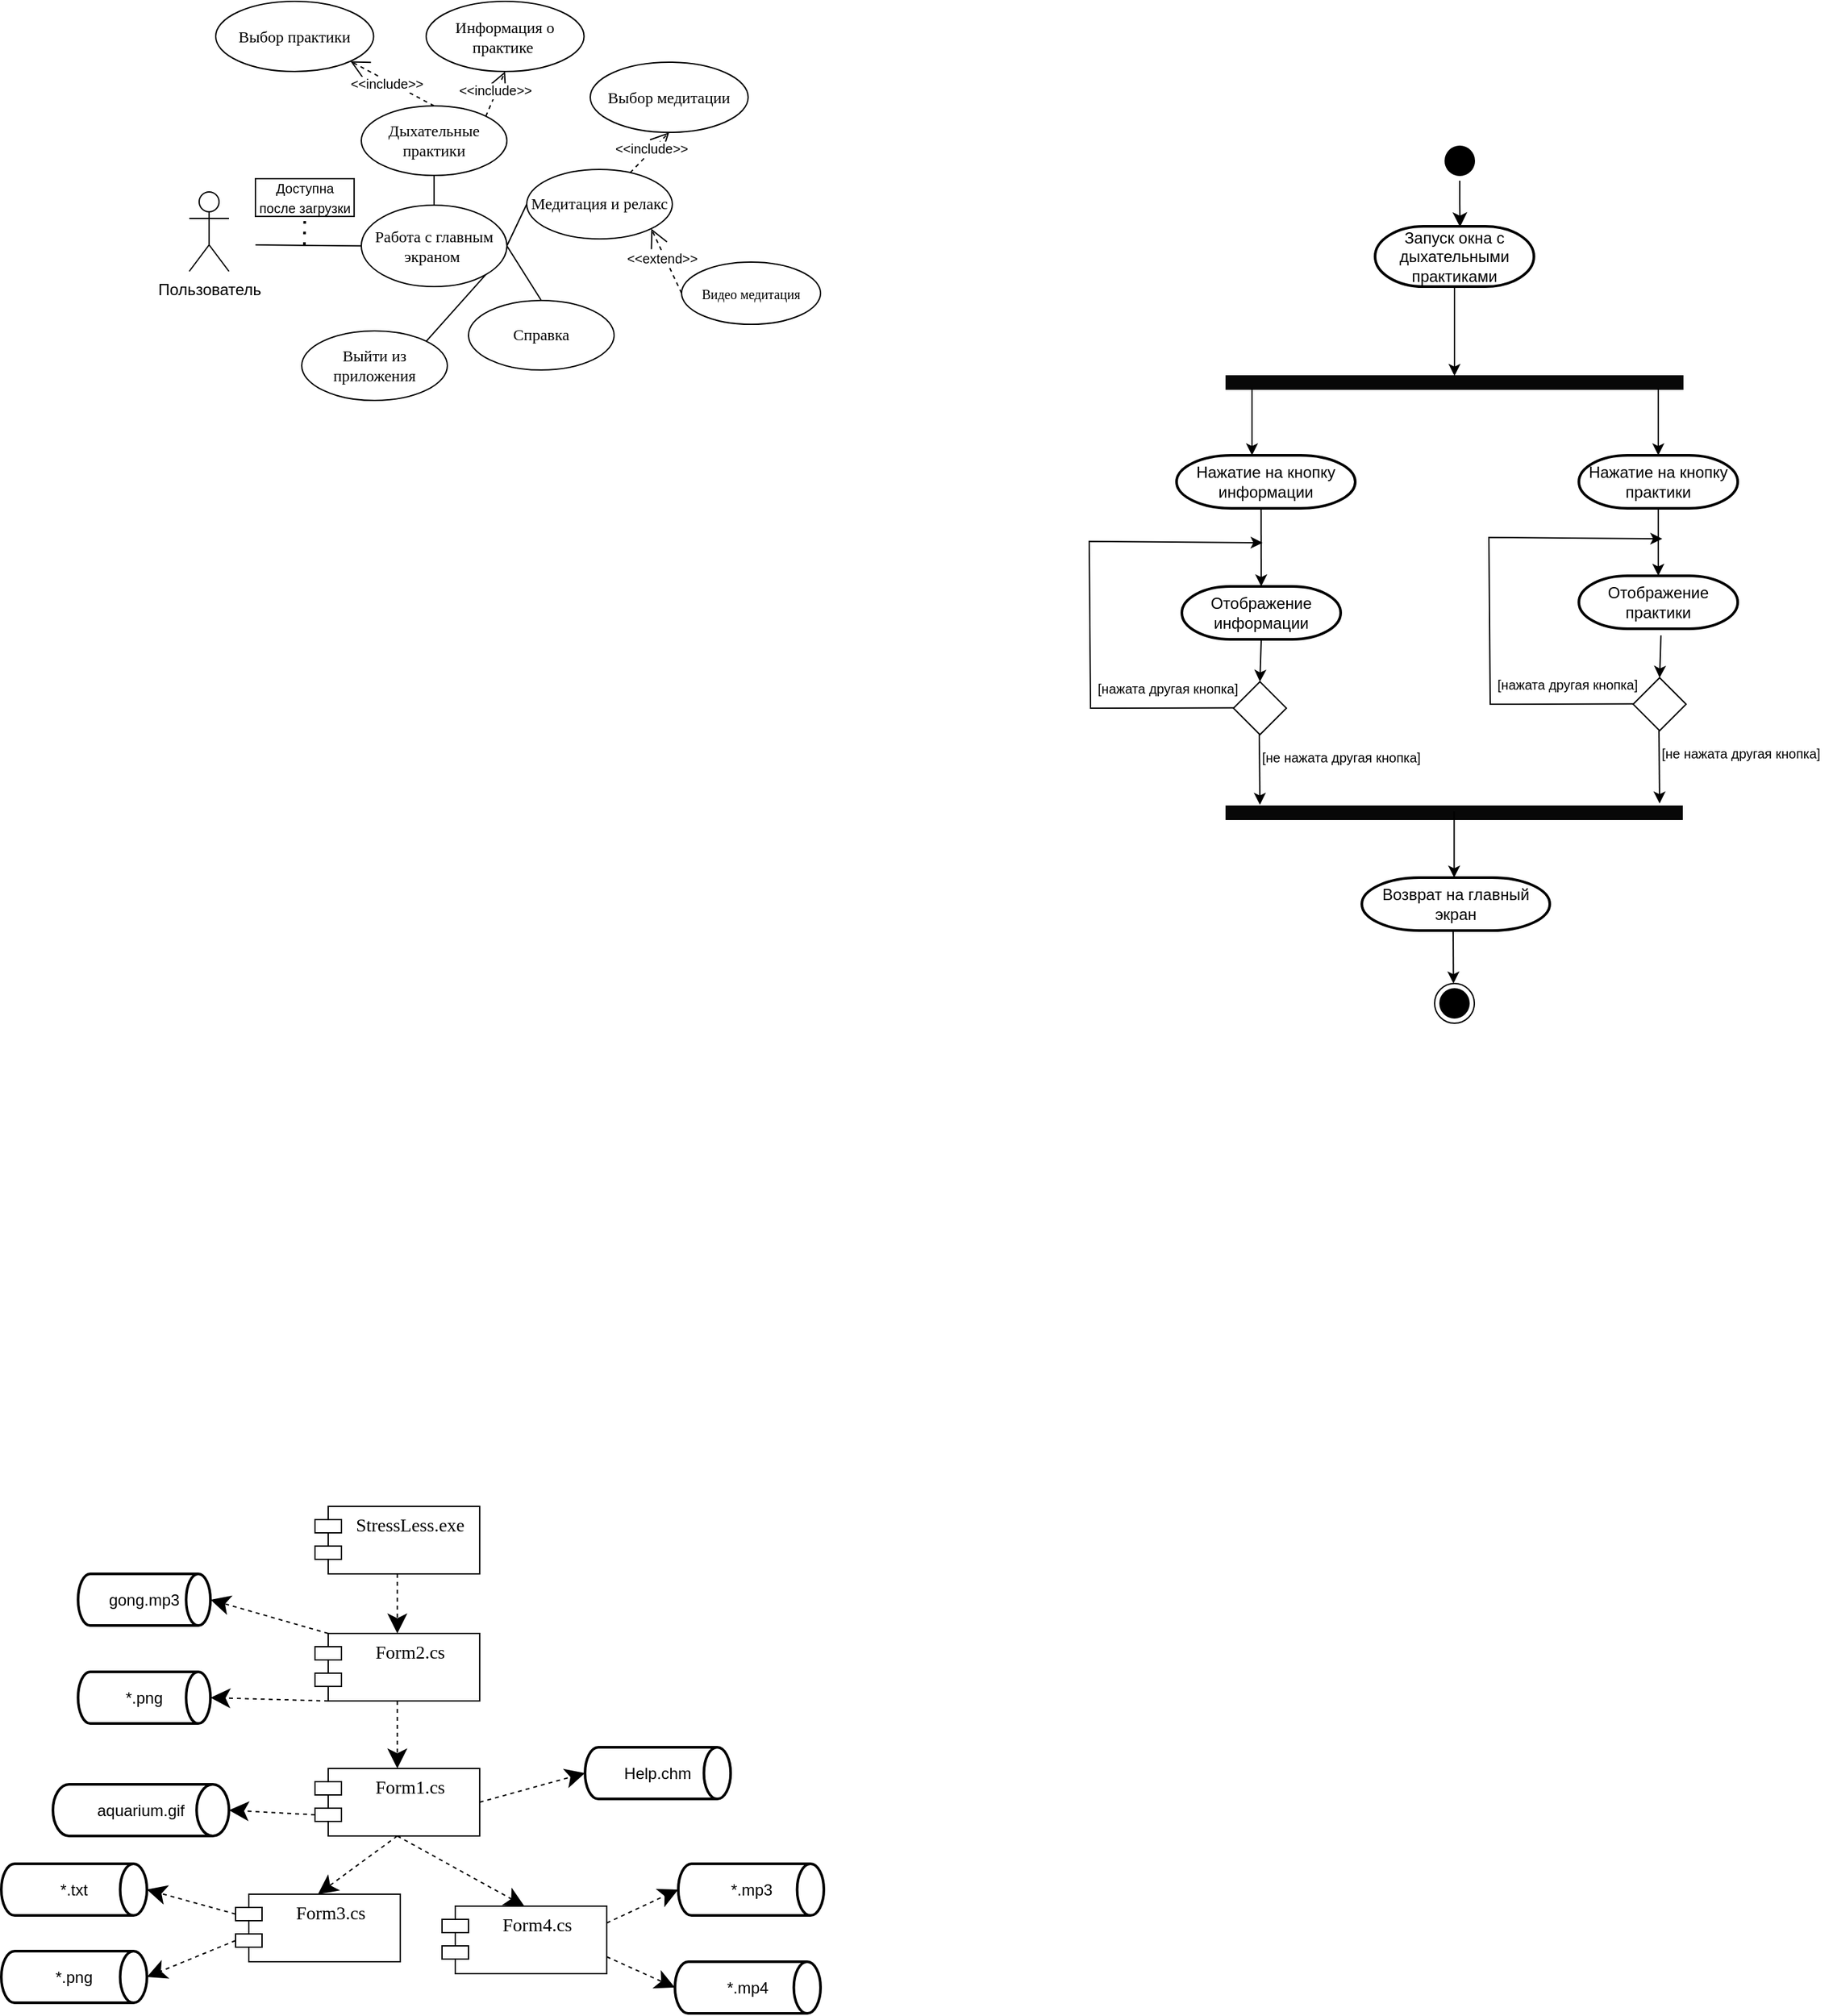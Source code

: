 <mxfile version="26.2.15">
  <diagram name="Страница — 1" id="Ngf5kV_447h8mvLpNFu6">
    <mxGraphModel dx="1226" dy="746" grid="0" gridSize="10" guides="1" tooltips="1" connect="1" arrows="1" fold="1" page="1" pageScale="1" pageWidth="827" pageHeight="1169" math="0" shadow="0">
      <root>
        <mxCell id="0" />
        <mxCell id="1" parent="0" />
        <mxCell id="whNCpQu3k69x1-h5Dss7-1" value="Пользователь" style="shape=umlActor;verticalLabelPosition=bottom;verticalAlign=top;html=1;outlineConnect=0;" vertex="1" parent="1">
          <mxGeometry x="270" y="270" width="30" height="60" as="geometry" />
        </mxCell>
        <mxCell id="whNCpQu3k69x1-h5Dss7-2" value="&lt;span style=&quot;font-family: &amp;quot;Times New Roman&amp;quot;, serif;&quot;&gt;&lt;font&gt;Работа с главным экраном&amp;nbsp;&lt;/font&gt;&lt;/span&gt;" style="ellipse;whiteSpace=wrap;html=1;" vertex="1" parent="1">
          <mxGeometry x="400" y="280" width="110" height="61.55" as="geometry" />
        </mxCell>
        <mxCell id="whNCpQu3k69x1-h5Dss7-3" value="&lt;font style=&quot;font-size: 10px;&quot;&gt;Доступна после загрузки&lt;/font&gt;" style="html=1;whiteSpace=wrap;" vertex="1" parent="1">
          <mxGeometry x="320" y="260" width="74.59" height="28.47" as="geometry" />
        </mxCell>
        <mxCell id="whNCpQu3k69x1-h5Dss7-4" value="" style="endArrow=none;html=1;rounded=0;entryX=0;entryY=0.5;entryDx=0;entryDy=0;" edge="1" parent="1" target="whNCpQu3k69x1-h5Dss7-2">
          <mxGeometry width="50" height="50" relative="1" as="geometry">
            <mxPoint x="320" y="310" as="sourcePoint" />
            <mxPoint x="380" y="310" as="targetPoint" />
            <Array as="points" />
          </mxGeometry>
        </mxCell>
        <mxCell id="whNCpQu3k69x1-h5Dss7-5" value="" style="endArrow=none;dashed=1;html=1;dashPattern=1 3;strokeWidth=2;rounded=0;entryX=0.5;entryY=1;entryDx=0;entryDy=0;" edge="1" parent="1" target="whNCpQu3k69x1-h5Dss7-3">
          <mxGeometry width="50" height="50" relative="1" as="geometry">
            <mxPoint x="357" y="310" as="sourcePoint" />
            <mxPoint x="520" y="220" as="targetPoint" />
          </mxGeometry>
        </mxCell>
        <mxCell id="whNCpQu3k69x1-h5Dss7-6" value="&lt;span style=&quot;font-family: &amp;quot;Times New Roman&amp;quot;, serif;&quot; lang=&quot;RU&quot;&gt;&lt;font&gt;Выйти из приложения&lt;/font&gt;&lt;/span&gt;" style="ellipse;whiteSpace=wrap;html=1;" vertex="1" parent="1">
          <mxGeometry x="355" y="375" width="110" height="52.55" as="geometry" />
        </mxCell>
        <mxCell id="whNCpQu3k69x1-h5Dss7-7" value="" style="endArrow=none;html=1;rounded=0;entryX=1;entryY=1;entryDx=0;entryDy=0;exitX=1;exitY=0;exitDx=0;exitDy=0;" edge="1" parent="1" source="whNCpQu3k69x1-h5Dss7-6" target="whNCpQu3k69x1-h5Dss7-2">
          <mxGeometry width="50" height="50" relative="1" as="geometry">
            <mxPoint x="401" y="328" as="sourcePoint" />
            <mxPoint x="451" y="278" as="targetPoint" />
          </mxGeometry>
        </mxCell>
        <mxCell id="whNCpQu3k69x1-h5Dss7-8" value="&lt;span style=&quot;font-family: &amp;quot;Times New Roman&amp;quot;, serif;&quot; lang=&quot;RU&quot;&gt;&lt;font&gt;Справка&lt;/font&gt;&lt;/span&gt;" style="ellipse;whiteSpace=wrap;html=1;" vertex="1" parent="1">
          <mxGeometry x="481" y="352" width="110" height="52.55" as="geometry" />
        </mxCell>
        <mxCell id="whNCpQu3k69x1-h5Dss7-9" value="" style="endArrow=none;html=1;rounded=0;entryX=1;entryY=0.5;entryDx=0;entryDy=0;exitX=0.5;exitY=0;exitDx=0;exitDy=0;" edge="1" source="whNCpQu3k69x1-h5Dss7-8" parent="1" target="whNCpQu3k69x1-h5Dss7-2">
          <mxGeometry width="50" height="50" relative="1" as="geometry">
            <mxPoint x="401" y="261" as="sourcePoint" />
            <mxPoint x="494" y="265" as="targetPoint" />
          </mxGeometry>
        </mxCell>
        <mxCell id="whNCpQu3k69x1-h5Dss7-10" value="" style="endArrow=none;html=1;rounded=0;entryX=1;entryY=0.5;entryDx=0;entryDy=0;exitX=0;exitY=0.5;exitDx=0;exitDy=0;" edge="1" source="whNCpQu3k69x1-h5Dss7-11" parent="1" target="whNCpQu3k69x1-h5Dss7-2">
          <mxGeometry width="50" height="50" relative="1" as="geometry">
            <mxPoint x="414" y="156.0" as="sourcePoint" />
            <mxPoint x="523" y="206.0" as="targetPoint" />
          </mxGeometry>
        </mxCell>
        <mxCell id="whNCpQu3k69x1-h5Dss7-11" value="&lt;font face=&quot;Times New Roman, serif&quot;&gt;Медитация и релакс&lt;/font&gt;" style="ellipse;whiteSpace=wrap;html=1;" vertex="1" parent="1">
          <mxGeometry x="525" y="253.0" width="110" height="52.55" as="geometry" />
        </mxCell>
        <mxCell id="whNCpQu3k69x1-h5Dss7-12" value="&lt;font face=&quot;Times New Roman, serif&quot;&gt;Дыхательные практики&lt;/font&gt;" style="ellipse;whiteSpace=wrap;html=1;" vertex="1" parent="1">
          <mxGeometry x="400" y="205" width="110" height="52.55" as="geometry" />
        </mxCell>
        <mxCell id="whNCpQu3k69x1-h5Dss7-13" value="" style="endArrow=none;html=1;rounded=0;entryX=0.5;entryY=0;entryDx=0;entryDy=0;exitX=0.5;exitY=1;exitDx=0;exitDy=0;" edge="1" source="whNCpQu3k69x1-h5Dss7-12" parent="1" target="whNCpQu3k69x1-h5Dss7-2">
          <mxGeometry width="50" height="50" relative="1" as="geometry">
            <mxPoint x="402" y="74.55" as="sourcePoint" />
            <mxPoint x="498" y="229.55" as="targetPoint" />
          </mxGeometry>
        </mxCell>
        <mxCell id="whNCpQu3k69x1-h5Dss7-14" value="&lt;span style=&quot;font-family: &amp;quot;Times New Roman&amp;quot;, serif;&quot; lang=&quot;RU&quot;&gt;&lt;font&gt;Выбор практики&lt;/font&gt;&lt;/span&gt;" style="ellipse;whiteSpace=wrap;html=1;" vertex="1" parent="1">
          <mxGeometry x="290" y="126" width="119.3" height="53" as="geometry" />
        </mxCell>
        <mxCell id="whNCpQu3k69x1-h5Dss7-15" value="" style="endArrow=open;dashed=1;endFill=0;endSize=12;html=1;rounded=0;entryX=1;entryY=1;entryDx=0;entryDy=0;exitX=0.5;exitY=0;exitDx=0;exitDy=0;" edge="1" parent="1" target="whNCpQu3k69x1-h5Dss7-14" source="whNCpQu3k69x1-h5Dss7-12">
          <mxGeometry width="160" relative="1" as="geometry">
            <mxPoint x="604" y="205" as="sourcePoint" />
            <mxPoint x="370.536" y="41.518" as="targetPoint" />
          </mxGeometry>
        </mxCell>
        <mxCell id="whNCpQu3k69x1-h5Dss7-16" value="&amp;lt;&amp;lt;include&amp;gt;&amp;gt;" style="edgeLabel;html=1;align=center;verticalAlign=middle;resizable=0;points=[];fontSize=10;" vertex="1" connectable="0" parent="whNCpQu3k69x1-h5Dss7-15">
          <mxGeometry x="0.136" y="2" relative="1" as="geometry">
            <mxPoint as="offset" />
          </mxGeometry>
        </mxCell>
        <mxCell id="whNCpQu3k69x1-h5Dss7-17" value="&lt;span style=&quot;font-family: &amp;quot;Times New Roman&amp;quot;, serif;&quot; lang=&quot;RU&quot;&gt;&lt;font&gt;Информация о практике&amp;nbsp;&lt;/font&gt;&lt;/span&gt;" style="ellipse;whiteSpace=wrap;html=1;" vertex="1" parent="1">
          <mxGeometry x="449" y="126" width="119.3" height="53" as="geometry" />
        </mxCell>
        <mxCell id="whNCpQu3k69x1-h5Dss7-18" value="" style="endArrow=open;dashed=1;endFill=0;endSize=12;html=1;rounded=0;entryX=0.5;entryY=1;entryDx=0;entryDy=0;exitX=1;exitY=0;exitDx=0;exitDy=0;" edge="1" target="whNCpQu3k69x1-h5Dss7-17" parent="1" source="whNCpQu3k69x1-h5Dss7-12">
          <mxGeometry width="160" relative="1" as="geometry">
            <mxPoint x="543.219" y="227.854" as="sourcePoint" />
            <mxPoint x="529.536" y="41.518" as="targetPoint" />
          </mxGeometry>
        </mxCell>
        <mxCell id="whNCpQu3k69x1-h5Dss7-19" value="&amp;lt;&amp;lt;include&amp;gt;&amp;gt;" style="edgeLabel;html=1;align=center;verticalAlign=middle;resizable=0;points=[];fontSize=10;" vertex="1" connectable="0" parent="whNCpQu3k69x1-h5Dss7-18">
          <mxGeometry x="0.136" y="2" relative="1" as="geometry">
            <mxPoint as="offset" />
          </mxGeometry>
        </mxCell>
        <mxCell id="whNCpQu3k69x1-h5Dss7-24" value="&lt;font face=&quot;Times New Roman, serif&quot;&gt;&lt;span style=&quot;font-size: 10px;&quot;&gt;Видео медитация&lt;/span&gt;&lt;/font&gt;" style="ellipse;whiteSpace=wrap;html=1;" vertex="1" parent="1">
          <mxGeometry x="642" y="323" width="105" height="47.02" as="geometry" />
        </mxCell>
        <mxCell id="whNCpQu3k69x1-h5Dss7-25" value="" style="endArrow=open;dashed=1;endFill=0;endSize=12;html=1;rounded=0;entryX=1;entryY=1;entryDx=0;entryDy=0;exitX=0;exitY=0.5;exitDx=0;exitDy=0;" edge="1" parent="1" target="whNCpQu3k69x1-h5Dss7-11" source="whNCpQu3k69x1-h5Dss7-24">
          <mxGeometry width="160" relative="1" as="geometry">
            <mxPoint x="880" y="427.55" as="sourcePoint" />
            <mxPoint x="2308.994" y="409.223" as="targetPoint" />
          </mxGeometry>
        </mxCell>
        <mxCell id="whNCpQu3k69x1-h5Dss7-26" value="&lt;font style=&quot;font-size: 10px;&quot;&gt;&amp;lt;&amp;lt;extend&amp;gt;&amp;gt;&lt;/font&gt;" style="edgeLabel;html=1;align=center;verticalAlign=middle;resizable=0;points=[];" vertex="1" connectable="0" parent="whNCpQu3k69x1-h5Dss7-25">
          <mxGeometry x="0.136" y="2" relative="1" as="geometry">
            <mxPoint as="offset" />
          </mxGeometry>
        </mxCell>
        <mxCell id="whNCpQu3k69x1-h5Dss7-27" value="&lt;span style=&quot;font-family: &amp;quot;Times New Roman&amp;quot;, serif;&quot; lang=&quot;RU&quot;&gt;&lt;font&gt;Выбор медитации&lt;/font&gt;&lt;/span&gt;" style="ellipse;whiteSpace=wrap;html=1;" vertex="1" parent="1">
          <mxGeometry x="573" y="172" width="119.3" height="53" as="geometry" />
        </mxCell>
        <mxCell id="whNCpQu3k69x1-h5Dss7-28" value="" style="endArrow=open;dashed=1;endFill=0;endSize=12;html=1;rounded=0;entryX=0.5;entryY=1;entryDx=0;entryDy=0;" edge="1" target="whNCpQu3k69x1-h5Dss7-27" parent="1" source="whNCpQu3k69x1-h5Dss7-11">
          <mxGeometry width="160" relative="1" as="geometry">
            <mxPoint x="777" y="247" as="sourcePoint" />
            <mxPoint x="646" y="222" as="targetPoint" />
          </mxGeometry>
        </mxCell>
        <mxCell id="whNCpQu3k69x1-h5Dss7-29" value="&amp;lt;&amp;lt;include&amp;gt;&amp;gt;" style="edgeLabel;html=1;align=center;verticalAlign=middle;resizable=0;points=[];fontSize=10;" vertex="1" connectable="0" parent="whNCpQu3k69x1-h5Dss7-28">
          <mxGeometry x="0.136" y="2" relative="1" as="geometry">
            <mxPoint as="offset" />
          </mxGeometry>
        </mxCell>
        <mxCell id="whNCpQu3k69x1-h5Dss7-40" value="" style="endArrow=classic;html=1;rounded=0;exitX=0.5;exitY=1;exitDx=0;exitDy=0;exitPerimeter=0;" edge="1" parent="1" target="whNCpQu3k69x1-h5Dss7-49" source="whNCpQu3k69x1-h5Dss7-43">
          <mxGeometry width="50" height="50" relative="1" as="geometry">
            <mxPoint x="1226.14" y="173" as="sourcePoint" />
            <mxPoint x="1226.04" y="223" as="targetPoint" />
          </mxGeometry>
        </mxCell>
        <mxCell id="whNCpQu3k69x1-h5Dss7-42" value="" style="endArrow=classic;html=1;rounded=0;" edge="1" parent="1">
          <mxGeometry width="50" height="50" relative="1" as="geometry">
            <mxPoint x="1225" y="828" as="sourcePoint" />
            <mxPoint x="1225.23" y="868" as="targetPoint" />
          </mxGeometry>
        </mxCell>
        <mxCell id="whNCpQu3k69x1-h5Dss7-43" value="Запуск окна с дыхательными практиками" style="strokeWidth=2;html=1;shape=mxgraph.flowchart.terminator;whiteSpace=wrap;" vertex="1" parent="1">
          <mxGeometry x="1166" y="296" width="120" height="45.55" as="geometry" />
        </mxCell>
        <mxCell id="whNCpQu3k69x1-h5Dss7-49" value="" style="html=1;points=[[0,0,0,0,5],[0,1,0,0,-5],[1,0,0,0,5],[1,1,0,0,-5]];perimeter=orthogonalPerimeter;outlineConnect=0;targetShapes=umlLifeline;portConstraint=eastwest;newEdgeStyle={&quot;curved&quot;:0,&quot;rounded&quot;:0};fillColor=#080808;direction=south;" vertex="1" parent="1">
          <mxGeometry x="1053.5" y="409" width="345" height="10" as="geometry" />
        </mxCell>
        <mxCell id="whNCpQu3k69x1-h5Dss7-52" value="" style="endArrow=classic;html=1;rounded=0;exitX=0.5;exitY=1;exitDx=0;exitDy=0;exitPerimeter=0;entryX=0.5;entryY=0;entryDx=0;entryDy=0;" edge="1" parent="1" source="whNCpQu3k69x1-h5Dss7-78" target="whNCpQu3k69x1-h5Dss7-80">
          <mxGeometry width="50" height="50" relative="1" as="geometry">
            <mxPoint x="1080" y="584" as="sourcePoint" />
            <mxPoint x="1079.79" y="647" as="targetPoint" />
          </mxGeometry>
        </mxCell>
        <mxCell id="whNCpQu3k69x1-h5Dss7-53" value="Нажатие на кнопку информации" style="strokeWidth=2;html=1;shape=mxgraph.flowchart.terminator;whiteSpace=wrap;" vertex="1" parent="1">
          <mxGeometry x="1016" y="469" width="135" height="40" as="geometry" />
        </mxCell>
        <mxCell id="whNCpQu3k69x1-h5Dss7-55" value="Нажатие на кнопку практики" style="strokeWidth=2;html=1;shape=mxgraph.flowchart.terminator;whiteSpace=wrap;" vertex="1" parent="1">
          <mxGeometry x="1320" y="469" width="120" height="40" as="geometry" />
        </mxCell>
        <mxCell id="whNCpQu3k69x1-h5Dss7-57" value="" style="endArrow=classic;html=1;rounded=0;" edge="1" parent="1">
          <mxGeometry width="50" height="50" relative="1" as="geometry">
            <mxPoint x="1380" y="419" as="sourcePoint" />
            <mxPoint x="1380" y="469" as="targetPoint" />
          </mxGeometry>
        </mxCell>
        <mxCell id="whNCpQu3k69x1-h5Dss7-58" value="" style="endArrow=classic;html=1;rounded=0;" edge="1" parent="1">
          <mxGeometry width="50" height="50" relative="1" as="geometry">
            <mxPoint x="1073" y="419" as="sourcePoint" />
            <mxPoint x="1073" y="469" as="targetPoint" />
          </mxGeometry>
        </mxCell>
        <mxCell id="whNCpQu3k69x1-h5Dss7-61" value="" style="ellipse;html=1;shape=endState;fillColor=#000000;strokeColor=#000000;" vertex="1" parent="1">
          <mxGeometry x="1211" y="868" width="30" height="30" as="geometry" />
        </mxCell>
        <mxCell id="whNCpQu3k69x1-h5Dss7-64" value="" style="html=1;points=[[0,0,0,0,5],[0,1,0,0,-5],[1,0,0,0,5],[1,1,0,0,-5]];perimeter=orthogonalPerimeter;outlineConnect=0;targetShapes=umlLifeline;portConstraint=eastwest;newEdgeStyle={&quot;curved&quot;:0,&quot;rounded&quot;:0};fillColor=#080808;direction=south;" vertex="1" parent="1">
          <mxGeometry x="1053.5" y="734" width="344.5" height="10" as="geometry" />
        </mxCell>
        <mxCell id="whNCpQu3k69x1-h5Dss7-68" value="" style="ellipse;html=1;shape=startState;fillColor=#000000;strokeColor=#000000;" vertex="1" parent="1">
          <mxGeometry x="1215" y="231.55" width="30" height="30" as="geometry" />
        </mxCell>
        <mxCell id="whNCpQu3k69x1-h5Dss7-69" value="" style="edgeStyle=orthogonalEdgeStyle;html=1;verticalAlign=bottom;endArrow=classic;endSize=8;strokeColor=#000000;rounded=0;entryX=0.535;entryY=0.01;entryDx=0;entryDy=0;entryPerimeter=0;endFill=1;" edge="1" parent="1" source="whNCpQu3k69x1-h5Dss7-68" target="whNCpQu3k69x1-h5Dss7-43">
          <mxGeometry relative="1" as="geometry">
            <mxPoint x="1271" y="721.55" as="targetPoint" />
          </mxGeometry>
        </mxCell>
        <mxCell id="whNCpQu3k69x1-h5Dss7-70" value="" style="endArrow=classic;html=1;rounded=0;exitX=0.5;exitY=1;exitDx=0;exitDy=0;exitPerimeter=0;entryX=0.5;entryY=0;entryDx=0;entryDy=0;entryPerimeter=0;" edge="1" parent="1" source="whNCpQu3k69x1-h5Dss7-55" target="whNCpQu3k69x1-h5Dss7-79">
          <mxGeometry width="50" height="50" relative="1" as="geometry">
            <mxPoint x="1310" y="509" as="sourcePoint" />
            <mxPoint x="1380" y="536" as="targetPoint" />
            <Array as="points" />
          </mxGeometry>
        </mxCell>
        <mxCell id="whNCpQu3k69x1-h5Dss7-71" value="" style="endArrow=classic;html=1;rounded=0;exitX=0.473;exitY=0.98;exitDx=0;exitDy=0;exitPerimeter=0;" edge="1" parent="1" source="whNCpQu3k69x1-h5Dss7-53" target="whNCpQu3k69x1-h5Dss7-78">
          <mxGeometry width="50" height="50" relative="1" as="geometry">
            <mxPoint x="1083" y="486" as="sourcePoint" />
            <mxPoint x="1080" y="549" as="targetPoint" />
            <Array as="points" />
          </mxGeometry>
        </mxCell>
        <mxCell id="whNCpQu3k69x1-h5Dss7-76" value="" style="endArrow=classic;html=1;rounded=0;" edge="1" parent="1">
          <mxGeometry width="50" height="50" relative="1" as="geometry">
            <mxPoint x="1225.74" y="738" as="sourcePoint" />
            <mxPoint x="1225.74" y="788" as="targetPoint" />
          </mxGeometry>
        </mxCell>
        <mxCell id="whNCpQu3k69x1-h5Dss7-77" value="Возврат на главный экран" style="strokeWidth=2;html=1;shape=mxgraph.flowchart.terminator;whiteSpace=wrap;" vertex="1" parent="1">
          <mxGeometry x="1156" y="788" width="142" height="40" as="geometry" />
        </mxCell>
        <mxCell id="whNCpQu3k69x1-h5Dss7-78" value="Отображение информации" style="strokeWidth=2;html=1;shape=mxgraph.flowchart.terminator;whiteSpace=wrap;" vertex="1" parent="1">
          <mxGeometry x="1020" y="568" width="120" height="40" as="geometry" />
        </mxCell>
        <mxCell id="whNCpQu3k69x1-h5Dss7-79" value="Отображение практики" style="strokeWidth=2;html=1;shape=mxgraph.flowchart.terminator;whiteSpace=wrap;" vertex="1" parent="1">
          <mxGeometry x="1320" y="560" width="120" height="40" as="geometry" />
        </mxCell>
        <mxCell id="whNCpQu3k69x1-h5Dss7-80" value="" style="rhombus;whiteSpace=wrap;html=1;" vertex="1" parent="1">
          <mxGeometry x="1059" y="640" width="40" height="40" as="geometry" />
        </mxCell>
        <mxCell id="whNCpQu3k69x1-h5Dss7-81" value="" style="endArrow=classic;html=1;rounded=0;" edge="1" parent="1">
          <mxGeometry width="50" height="50" relative="1" as="geometry">
            <mxPoint x="1059" y="659.73" as="sourcePoint" />
            <mxPoint x="1081" y="535" as="targetPoint" />
            <Array as="points">
              <mxPoint x="951" y="660" />
              <mxPoint x="950" y="534" />
            </Array>
          </mxGeometry>
        </mxCell>
        <mxCell id="whNCpQu3k69x1-h5Dss7-82" value="&lt;span style=&quot;font-size: 10px;&quot;&gt;[не нажата другая кнопка]&lt;/span&gt;" style="text;html=1;align=center;verticalAlign=middle;resizable=0;points=[];autosize=1;strokeColor=none;fillColor=none;" vertex="1" parent="1">
          <mxGeometry x="1071" y="684" width="138" height="26" as="geometry" />
        </mxCell>
        <mxCell id="whNCpQu3k69x1-h5Dss7-83" value="&lt;font style=&quot;font-size: 10px;&quot;&gt;[нажата другая кнопка]&lt;/font&gt;" style="text;html=1;align=center;verticalAlign=middle;resizable=0;points=[];autosize=1;strokeColor=none;fillColor=none;" vertex="1" parent="1">
          <mxGeometry x="947" y="632" width="124" height="26" as="geometry" />
        </mxCell>
        <mxCell id="whNCpQu3k69x1-h5Dss7-85" value="" style="endArrow=classic;html=1;rounded=0;" edge="1" parent="1">
          <mxGeometry width="50" height="50" relative="1" as="geometry">
            <mxPoint x="1078.5" y="680" as="sourcePoint" />
            <mxPoint x="1079" y="733" as="targetPoint" />
          </mxGeometry>
        </mxCell>
        <mxCell id="whNCpQu3k69x1-h5Dss7-93" value="" style="endArrow=classic;html=1;rounded=0;exitX=0.5;exitY=1;exitDx=0;exitDy=0;exitPerimeter=0;entryX=0.5;entryY=0;entryDx=0;entryDy=0;" edge="1" target="whNCpQu3k69x1-h5Dss7-94" parent="1">
          <mxGeometry width="50" height="50" relative="1" as="geometry">
            <mxPoint x="1382" y="605" as="sourcePoint" />
            <mxPoint x="1381.79" y="644" as="targetPoint" />
          </mxGeometry>
        </mxCell>
        <mxCell id="whNCpQu3k69x1-h5Dss7-94" value="" style="rhombus;whiteSpace=wrap;html=1;" vertex="1" parent="1">
          <mxGeometry x="1361" y="637" width="40" height="40" as="geometry" />
        </mxCell>
        <mxCell id="whNCpQu3k69x1-h5Dss7-95" value="" style="endArrow=classic;html=1;rounded=0;" edge="1" parent="1">
          <mxGeometry width="50" height="50" relative="1" as="geometry">
            <mxPoint x="1361" y="656.73" as="sourcePoint" />
            <mxPoint x="1383" y="532" as="targetPoint" />
            <Array as="points">
              <mxPoint x="1253" y="657" />
              <mxPoint x="1252" y="531" />
            </Array>
          </mxGeometry>
        </mxCell>
        <mxCell id="whNCpQu3k69x1-h5Dss7-96" value="&lt;span style=&quot;font-size: 10px;&quot;&gt;[не нажата другая кнопка]&lt;/span&gt;" style="text;html=1;align=center;verticalAlign=middle;resizable=0;points=[];autosize=1;strokeColor=none;fillColor=none;" vertex="1" parent="1">
          <mxGeometry x="1373" y="681" width="138" height="26" as="geometry" />
        </mxCell>
        <mxCell id="whNCpQu3k69x1-h5Dss7-97" value="&lt;font style=&quot;font-size: 10px;&quot;&gt;[нажата другая кнопка]&lt;/font&gt;" style="text;html=1;align=center;verticalAlign=middle;resizable=0;points=[];autosize=1;strokeColor=none;fillColor=none;" vertex="1" parent="1">
          <mxGeometry x="1249" y="629" width="124" height="26" as="geometry" />
        </mxCell>
        <mxCell id="whNCpQu3k69x1-h5Dss7-98" value="" style="endArrow=classic;html=1;rounded=0;" edge="1" parent="1">
          <mxGeometry width="50" height="50" relative="1" as="geometry">
            <mxPoint x="1380.5" y="677" as="sourcePoint" />
            <mxPoint x="1381" y="732" as="targetPoint" />
          </mxGeometry>
        </mxCell>
        <mxCell id="whNCpQu3k69x1-h5Dss7-99" value="&lt;font style=&quot;font-size: 14px;&quot; face=&quot;Times New Roman&quot;&gt;StressLess.exe&lt;/font&gt;" style="shape=module;align=left;spacingLeft=20;align=center;verticalAlign=top;whiteSpace=wrap;html=1;" vertex="1" parent="1">
          <mxGeometry x="365" y="1263" width="124.44" height="51" as="geometry" />
        </mxCell>
        <mxCell id="whNCpQu3k69x1-h5Dss7-100" value="gong.mp3" style="strokeWidth=2;html=1;shape=mxgraph.flowchart.direct_data;whiteSpace=wrap;" vertex="1" parent="1">
          <mxGeometry x="186" y="1314" width="100" height="39" as="geometry" />
        </mxCell>
        <mxCell id="whNCpQu3k69x1-h5Dss7-101" value="&lt;font style=&quot;font-size: 14px;&quot; face=&quot;Times New Roman&quot;&gt;Form2.cs&lt;/font&gt;" style="shape=module;align=left;spacingLeft=20;align=center;verticalAlign=top;whiteSpace=wrap;html=1;" vertex="1" parent="1">
          <mxGeometry x="365" y="1359" width="124.44" height="51" as="geometry" />
        </mxCell>
        <mxCell id="whNCpQu3k69x1-h5Dss7-102" value="" style="endArrow=classic;dashed=1;endFill=1;endSize=12;html=1;rounded=0;entryX=0.5;entryY=0;entryDx=0;entryDy=0;exitX=0.5;exitY=1;exitDx=0;exitDy=0;targetPerimeterSpacing=1;" edge="1" parent="1" source="whNCpQu3k69x1-h5Dss7-99" target="whNCpQu3k69x1-h5Dss7-101">
          <mxGeometry width="160" relative="1" as="geometry">
            <mxPoint x="428.78" y="1405.3" as="sourcePoint" />
            <mxPoint x="405.78" y="1356.3" as="targetPoint" />
          </mxGeometry>
        </mxCell>
        <mxCell id="whNCpQu3k69x1-h5Dss7-104" value="*.png" style="strokeWidth=2;html=1;shape=mxgraph.flowchart.direct_data;whiteSpace=wrap;" vertex="1" parent="1">
          <mxGeometry x="186" y="1388" width="100" height="39" as="geometry" />
        </mxCell>
        <mxCell id="whNCpQu3k69x1-h5Dss7-105" value="" style="endArrow=classic;dashed=1;endFill=1;endSize=12;html=1;rounded=0;entryX=1;entryY=0.5;entryDx=0;entryDy=0;exitX=0;exitY=0;exitDx=10;exitDy=0;targetPerimeterSpacing=1;entryPerimeter=0;exitPerimeter=0;" edge="1" parent="1" source="whNCpQu3k69x1-h5Dss7-101" target="whNCpQu3k69x1-h5Dss7-100">
          <mxGeometry width="160" relative="1" as="geometry">
            <mxPoint x="475.78" y="1435" as="sourcePoint" />
            <mxPoint x="475.78" y="1519" as="targetPoint" />
          </mxGeometry>
        </mxCell>
        <mxCell id="whNCpQu3k69x1-h5Dss7-106" value="" style="endArrow=classic;dashed=1;endFill=1;endSize=12;html=1;rounded=0;entryX=1;entryY=0.5;entryDx=0;entryDy=0;exitX=0;exitY=1;exitDx=10;exitDy=0;targetPerimeterSpacing=1;entryPerimeter=0;exitPerimeter=0;" edge="1" parent="1" source="whNCpQu3k69x1-h5Dss7-101" target="whNCpQu3k69x1-h5Dss7-104">
          <mxGeometry width="160" relative="1" as="geometry">
            <mxPoint x="389" y="1464.5" as="sourcePoint" />
            <mxPoint x="300" y="1439.5" as="targetPoint" />
          </mxGeometry>
        </mxCell>
        <mxCell id="whNCpQu3k69x1-h5Dss7-107" value="" style="endArrow=classic;dashed=1;endFill=1;endSize=12;html=1;rounded=0;entryX=0.5;entryY=0;entryDx=0;entryDy=0;exitX=0.5;exitY=1;exitDx=0;exitDy=0;targetPerimeterSpacing=1;" edge="1" target="whNCpQu3k69x1-h5Dss7-108" parent="1" source="whNCpQu3k69x1-h5Dss7-101">
          <mxGeometry width="160" relative="1" as="geometry">
            <mxPoint x="416.22" y="1374" as="sourcePoint" />
            <mxPoint x="408.78" y="1479.3" as="targetPoint" />
          </mxGeometry>
        </mxCell>
        <mxCell id="whNCpQu3k69x1-h5Dss7-108" value="&lt;font style=&quot;font-size: 14px;&quot; face=&quot;Times New Roman&quot;&gt;Form1.cs&lt;/font&gt;" style="shape=module;align=left;spacingLeft=20;align=center;verticalAlign=top;whiteSpace=wrap;html=1;" vertex="1" parent="1">
          <mxGeometry x="365" y="1461" width="124.44" height="51" as="geometry" />
        </mxCell>
        <mxCell id="whNCpQu3k69x1-h5Dss7-109" value="aquarium.gif" style="strokeWidth=2;html=1;shape=mxgraph.flowchart.direct_data;whiteSpace=wrap;" vertex="1" parent="1">
          <mxGeometry x="167" y="1473" width="133" height="39" as="geometry" />
        </mxCell>
        <mxCell id="whNCpQu3k69x1-h5Dss7-110" value="" style="endArrow=classic;dashed=1;endFill=1;endSize=12;html=1;rounded=0;entryX=1;entryY=0.5;entryDx=0;entryDy=0;exitX=0;exitY=0;exitDx=0;exitDy=35;targetPerimeterSpacing=1;entryPerimeter=0;exitPerimeter=0;" edge="1" parent="1" source="whNCpQu3k69x1-h5Dss7-108" target="whNCpQu3k69x1-h5Dss7-109">
          <mxGeometry width="160" relative="1" as="geometry">
            <mxPoint x="381" y="1504.75" as="sourcePoint" />
            <mxPoint x="292" y="1502.75" as="targetPoint" />
          </mxGeometry>
        </mxCell>
        <mxCell id="whNCpQu3k69x1-h5Dss7-111" value="" style="endArrow=classic;dashed=1;endFill=1;endSize=12;html=1;rounded=0;entryX=0.5;entryY=0;entryDx=0;entryDy=0;exitX=0.5;exitY=1;exitDx=0;exitDy=0;targetPerimeterSpacing=1;" edge="1" target="whNCpQu3k69x1-h5Dss7-112" parent="1" source="whNCpQu3k69x1-h5Dss7-108">
          <mxGeometry width="160" relative="1" as="geometry">
            <mxPoint x="360" y="1583" as="sourcePoint" />
            <mxPoint x="341.78" y="1652.3" as="targetPoint" />
          </mxGeometry>
        </mxCell>
        <mxCell id="whNCpQu3k69x1-h5Dss7-112" value="&lt;font style=&quot;font-size: 14px;&quot; face=&quot;Times New Roman&quot;&gt;Form3.cs&lt;/font&gt;" style="shape=module;align=left;spacingLeft=20;align=center;verticalAlign=top;whiteSpace=wrap;html=1;" vertex="1" parent="1">
          <mxGeometry x="305" y="1556" width="124.44" height="51" as="geometry" />
        </mxCell>
        <mxCell id="whNCpQu3k69x1-h5Dss7-113" value="" style="endArrow=classic;dashed=1;endFill=1;endSize=12;html=1;rounded=0;entryX=1;entryY=0.5;entryDx=0;entryDy=0;exitX=0;exitY=0;exitDx=0;exitDy=35;targetPerimeterSpacing=1;entryPerimeter=0;exitPerimeter=0;" edge="1" source="whNCpQu3k69x1-h5Dss7-112" target="whNCpQu3k69x1-h5Dss7-114" parent="1">
          <mxGeometry width="160" relative="1" as="geometry">
            <mxPoint x="321" y="1599.75" as="sourcePoint" />
            <mxPoint x="232" y="1597.75" as="targetPoint" />
          </mxGeometry>
        </mxCell>
        <mxCell id="whNCpQu3k69x1-h5Dss7-114" value="*.png" style="strokeWidth=2;html=1;shape=mxgraph.flowchart.direct_data;whiteSpace=wrap;" vertex="1" parent="1">
          <mxGeometry x="128" y="1599" width="110" height="39" as="geometry" />
        </mxCell>
        <mxCell id="whNCpQu3k69x1-h5Dss7-115" value="*.txt" style="strokeWidth=2;html=1;shape=mxgraph.flowchart.direct_data;whiteSpace=wrap;" vertex="1" parent="1">
          <mxGeometry x="128" y="1533" width="110" height="39" as="geometry" />
        </mxCell>
        <mxCell id="whNCpQu3k69x1-h5Dss7-116" value="" style="endArrow=classic;dashed=1;endFill=1;endSize=12;html=1;rounded=0;entryX=1;entryY=0.5;entryDx=0;entryDy=0;exitX=0;exitY=0;exitDx=0;exitDy=15;targetPerimeterSpacing=1;entryPerimeter=0;exitPerimeter=0;" edge="1" target="whNCpQu3k69x1-h5Dss7-115" parent="1" source="whNCpQu3k69x1-h5Dss7-112">
          <mxGeometry width="160" relative="1" as="geometry">
            <mxPoint x="305" y="1525" as="sourcePoint" />
            <mxPoint x="232" y="1531.75" as="targetPoint" />
          </mxGeometry>
        </mxCell>
        <mxCell id="whNCpQu3k69x1-h5Dss7-117" value="*.mp4" style="strokeWidth=2;html=1;shape=mxgraph.flowchart.direct_data;whiteSpace=wrap;" vertex="1" parent="1">
          <mxGeometry x="637" y="1607" width="110" height="39" as="geometry" />
        </mxCell>
        <mxCell id="whNCpQu3k69x1-h5Dss7-118" value="" style="endArrow=classic;dashed=1;endFill=1;endSize=12;html=1;rounded=0;entryX=0;entryY=0.5;entryDx=0;entryDy=0;exitX=1;exitY=0.75;exitDx=0;exitDy=0;targetPerimeterSpacing=1;entryPerimeter=0;" edge="1" source="whNCpQu3k69x1-h5Dss7-121" target="whNCpQu3k69x1-h5Dss7-117" parent="1">
          <mxGeometry width="160" relative="1" as="geometry">
            <mxPoint x="443.86" y="1632" as="sourcePoint" />
            <mxPoint x="370.86" y="1638.75" as="targetPoint" />
          </mxGeometry>
        </mxCell>
        <mxCell id="whNCpQu3k69x1-h5Dss7-119" value="" style="endArrow=classic;dashed=1;endFill=1;endSize=12;html=1;rounded=0;entryX=0;entryY=0.5;entryDx=0;entryDy=0;exitX=1;exitY=0.25;exitDx=0;exitDy=0;targetPerimeterSpacing=1;entryPerimeter=0;" edge="1" source="whNCpQu3k69x1-h5Dss7-121" target="whNCpQu3k69x1-h5Dss7-120" parent="1">
          <mxGeometry width="160" relative="1" as="geometry">
            <mxPoint x="459.86" y="1706.75" as="sourcePoint" />
            <mxPoint x="370.86" y="1704.75" as="targetPoint" />
          </mxGeometry>
        </mxCell>
        <mxCell id="whNCpQu3k69x1-h5Dss7-120" value="*.mp3" style="strokeWidth=2;html=1;shape=mxgraph.flowchart.direct_data;whiteSpace=wrap;" vertex="1" parent="1">
          <mxGeometry x="639.5" y="1533" width="110" height="39" as="geometry" />
        </mxCell>
        <mxCell id="whNCpQu3k69x1-h5Dss7-121" value="&lt;font style=&quot;font-size: 14px;&quot; face=&quot;Times New Roman&quot;&gt;Form4.cs&lt;/font&gt;" style="shape=module;align=left;spacingLeft=20;align=center;verticalAlign=top;whiteSpace=wrap;html=1;" vertex="1" parent="1">
          <mxGeometry x="461" y="1565" width="124.44" height="51" as="geometry" />
        </mxCell>
        <mxCell id="whNCpQu3k69x1-h5Dss7-122" value="" style="endArrow=classic;dashed=1;endFill=1;endSize=12;html=1;rounded=0;entryX=0.5;entryY=0;entryDx=0;entryDy=0;exitX=0.5;exitY=1;exitDx=0;exitDy=0;targetPerimeterSpacing=1;" edge="1" target="whNCpQu3k69x1-h5Dss7-121" parent="1" source="whNCpQu3k69x1-h5Dss7-108">
          <mxGeometry width="160" relative="1" as="geometry">
            <mxPoint x="565.86" y="1619" as="sourcePoint" />
            <mxPoint x="480.64" y="1759.3" as="targetPoint" />
          </mxGeometry>
        </mxCell>
        <mxCell id="whNCpQu3k69x1-h5Dss7-123" value="Help.chm" style="strokeWidth=2;html=1;shape=mxgraph.flowchart.direct_data;whiteSpace=wrap;" vertex="1" parent="1">
          <mxGeometry x="569.06" y="1445" width="110" height="39" as="geometry" />
        </mxCell>
        <mxCell id="whNCpQu3k69x1-h5Dss7-124" value="" style="endArrow=classic;dashed=1;endFill=1;endSize=12;html=1;rounded=0;entryX=0;entryY=0.5;entryDx=0;entryDy=0;exitX=1;exitY=0.5;exitDx=0;exitDy=0;targetPerimeterSpacing=1;entryPerimeter=0;" edge="1" target="whNCpQu3k69x1-h5Dss7-123" parent="1" source="whNCpQu3k69x1-h5Dss7-108">
          <mxGeometry width="160" relative="1" as="geometry">
            <mxPoint x="489.44" y="1503.25" as="sourcePoint" />
            <mxPoint x="300.42" y="1616.75" as="targetPoint" />
          </mxGeometry>
        </mxCell>
      </root>
    </mxGraphModel>
  </diagram>
</mxfile>
